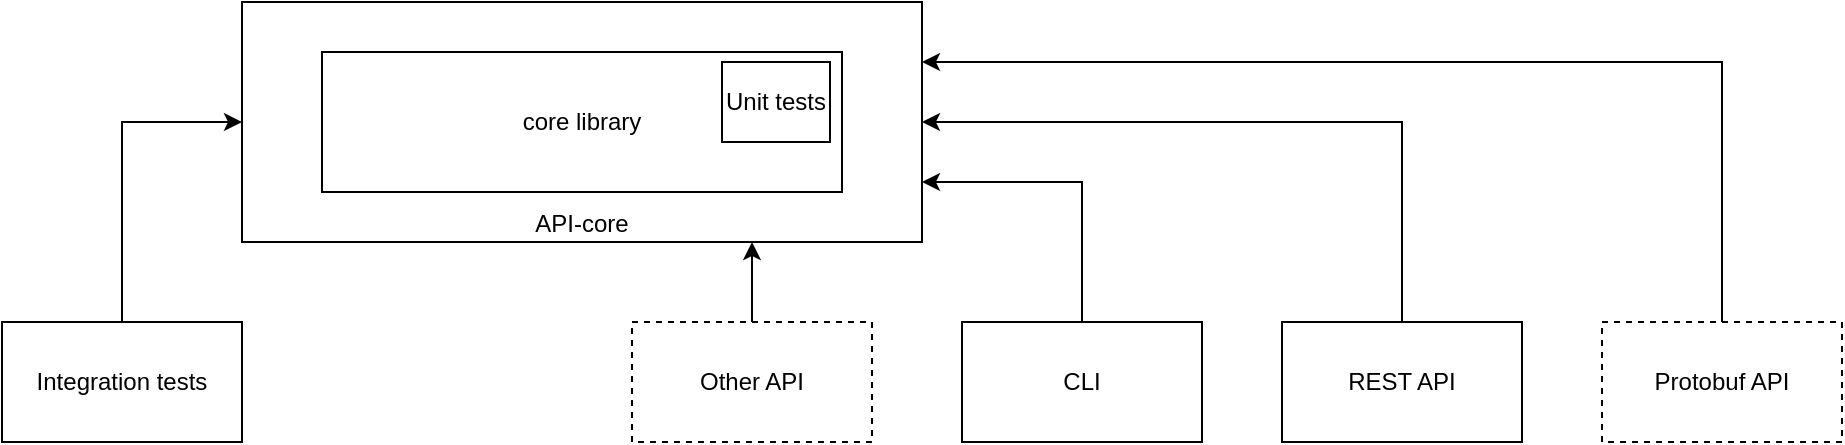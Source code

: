 <mxfile version="13.0.8" type="device"><diagram id="aGbkW5TxwkHmDNZNRCUW" name="Page-1"><mxGraphModel dx="1355" dy="774" grid="1" gridSize="10" guides="1" tooltips="1" connect="1" arrows="1" fold="1" page="1" pageScale="1" pageWidth="827" pageHeight="1169" math="0" shadow="0"><root><mxCell id="0"/><mxCell id="1" parent="0"/><mxCell id="PbPEG9RSJXkDYm0-8YAL-1" value="&lt;br&gt;&lt;br&gt;&lt;br&gt;&lt;br&gt;&lt;br&gt;&lt;br&gt;&lt;br&gt;API-core" style="rounded=0;whiteSpace=wrap;html=1;" vertex="1" parent="1"><mxGeometry x="280" y="160" width="340" height="120" as="geometry"/></mxCell><mxCell id="PbPEG9RSJXkDYm0-8YAL-2" value="core library" style="rounded=0;whiteSpace=wrap;html=1;" vertex="1" parent="1"><mxGeometry x="320" y="185" width="260" height="70" as="geometry"/></mxCell><mxCell id="PbPEG9RSJXkDYm0-8YAL-7" style="edgeStyle=orthogonalEdgeStyle;rounded=0;orthogonalLoop=1;jettySize=auto;html=1;exitX=0.5;exitY=0;exitDx=0;exitDy=0;entryX=0;entryY=0.5;entryDx=0;entryDy=0;" edge="1" parent="1" source="PbPEG9RSJXkDYm0-8YAL-3" target="PbPEG9RSJXkDYm0-8YAL-1"><mxGeometry relative="1" as="geometry"/></mxCell><mxCell id="PbPEG9RSJXkDYm0-8YAL-3" value="Integration tests" style="rounded=0;whiteSpace=wrap;html=1;" vertex="1" parent="1"><mxGeometry x="160" y="320" width="120" height="60" as="geometry"/></mxCell><mxCell id="PbPEG9RSJXkDYm0-8YAL-4" value="Unit tests" style="rounded=0;whiteSpace=wrap;html=1;" vertex="1" parent="1"><mxGeometry x="520" y="190" width="54" height="40" as="geometry"/></mxCell><mxCell id="PbPEG9RSJXkDYm0-8YAL-11" style="edgeStyle=orthogonalEdgeStyle;rounded=0;orthogonalLoop=1;jettySize=auto;html=1;exitX=0.5;exitY=0;exitDx=0;exitDy=0;entryX=1;entryY=0.75;entryDx=0;entryDy=0;" edge="1" parent="1" source="PbPEG9RSJXkDYm0-8YAL-8" target="PbPEG9RSJXkDYm0-8YAL-1"><mxGeometry relative="1" as="geometry"/></mxCell><mxCell id="PbPEG9RSJXkDYm0-8YAL-8" value="CLI" style="rounded=0;whiteSpace=wrap;html=1;" vertex="1" parent="1"><mxGeometry x="640" y="320" width="120" height="60" as="geometry"/></mxCell><mxCell id="PbPEG9RSJXkDYm0-8YAL-12" style="edgeStyle=orthogonalEdgeStyle;rounded=0;orthogonalLoop=1;jettySize=auto;html=1;exitX=0.5;exitY=0;exitDx=0;exitDy=0;entryX=1;entryY=0.5;entryDx=0;entryDy=0;" edge="1" parent="1" source="PbPEG9RSJXkDYm0-8YAL-9" target="PbPEG9RSJXkDYm0-8YAL-1"><mxGeometry relative="1" as="geometry"/></mxCell><mxCell id="PbPEG9RSJXkDYm0-8YAL-9" value="REST API" style="rounded=0;whiteSpace=wrap;html=1;" vertex="1" parent="1"><mxGeometry x="800" y="320" width="120" height="60" as="geometry"/></mxCell><mxCell id="PbPEG9RSJXkDYm0-8YAL-13" style="edgeStyle=orthogonalEdgeStyle;rounded=0;orthogonalLoop=1;jettySize=auto;html=1;exitX=0.5;exitY=0;exitDx=0;exitDy=0;entryX=1;entryY=0.25;entryDx=0;entryDy=0;" edge="1" parent="1" source="PbPEG9RSJXkDYm0-8YAL-10" target="PbPEG9RSJXkDYm0-8YAL-1"><mxGeometry relative="1" as="geometry"/></mxCell><mxCell id="PbPEG9RSJXkDYm0-8YAL-10" value="Protobuf API" style="rounded=0;whiteSpace=wrap;html=1;dashed=1;" vertex="1" parent="1"><mxGeometry x="960" y="320" width="120" height="60" as="geometry"/></mxCell><mxCell id="PbPEG9RSJXkDYm0-8YAL-15" style="edgeStyle=orthogonalEdgeStyle;rounded=0;orthogonalLoop=1;jettySize=auto;html=1;exitX=0.5;exitY=0;exitDx=0;exitDy=0;entryX=0.75;entryY=1;entryDx=0;entryDy=0;" edge="1" parent="1" source="PbPEG9RSJXkDYm0-8YAL-14" target="PbPEG9RSJXkDYm0-8YAL-1"><mxGeometry relative="1" as="geometry"/></mxCell><mxCell id="PbPEG9RSJXkDYm0-8YAL-14" value="Other API" style="rounded=0;whiteSpace=wrap;html=1;dashed=1;" vertex="1" parent="1"><mxGeometry x="475" y="320" width="120" height="60" as="geometry"/></mxCell></root></mxGraphModel></diagram></mxfile>